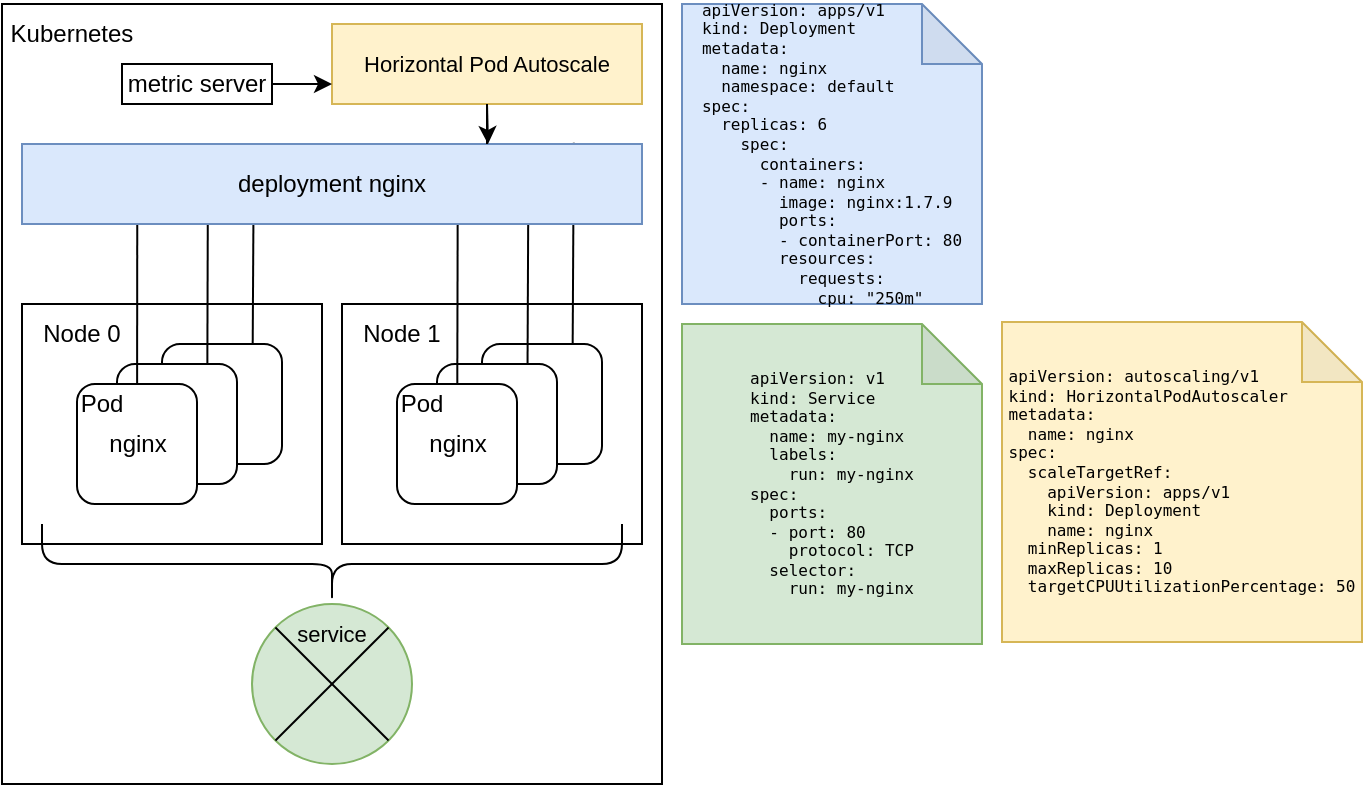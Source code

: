 <mxfile version="15.6.1" type="github">
  <diagram id="hZxWV2g4lv3NsSRAilPI" name="Page-1">
    <mxGraphModel dx="1185" dy="1781" grid="1" gridSize="10" guides="1" tooltips="1" connect="1" arrows="1" fold="1" page="1" pageScale="1" pageWidth="827" pageHeight="1169" math="0" shadow="0">
      <root>
        <mxCell id="0" />
        <mxCell id="1" parent="0" />
        <mxCell id="zXe6irOBKq1R8roTCVw2-76" value="&lt;pre class=&quot;lang-yaml&quot; translate=&quot;no&quot; dir=&quot;ltr&quot; style=&quot;box-sizing: inherit ; margin-top: 0px ; margin-bottom: 0px ; overflow-x: auto ; position: relative ; direction: ltr ; text-align: left&quot;&gt;&lt;code dir=&quot;ltr&quot; style=&quot;box-sizing: inherit ; background: 0px center ; padding: 0px ; word-break: normal ; direction: ltr&quot;&gt;&lt;span class=&quot;kwd&quot; style=&quot;box-sizing: inherit&quot;&gt;apiVersion: &lt;/span&gt;&lt;span class=&quot;pln&quot; style=&quot;box-sizing: inherit&quot;&gt;apps/v1&lt;br style=&quot;box-sizing: inherit&quot;&gt;&lt;/span&gt;&lt;span class=&quot;kwd&quot; style=&quot;box-sizing: inherit&quot;&gt;kind: &lt;/span&gt;&lt;span class=&quot;pln&quot; style=&quot;box-sizing: inherit&quot;&gt;Deployment&lt;br style=&quot;box-sizing: inherit&quot;&gt;&lt;/span&gt;&lt;span class=&quot;kwd&quot; style=&quot;box-sizing: inherit&quot;&gt;metadata:&lt;br style=&quot;box-sizing: inherit&quot;&gt;&lt;/span&gt;&lt;span class=&quot;pln&quot; style=&quot;box-sizing: inherit&quot;&gt;&amp;nbsp; &lt;/span&gt;&lt;span class=&quot;kwd&quot; style=&quot;box-sizing: inherit&quot;&gt;name: &lt;/span&gt;&lt;span class=&quot;pln&quot; style=&quot;box-sizing: inherit&quot;&gt;nginx&lt;br style=&quot;box-sizing: inherit&quot;&gt;&amp;nbsp; &lt;/span&gt;&lt;span class=&quot;kwd&quot; style=&quot;box-sizing: inherit&quot;&gt;namespace: &lt;/span&gt;&lt;span class=&quot;pln&quot; style=&quot;box-sizing: inherit&quot;&gt;default&lt;br style=&quot;box-sizing: inherit&quot;&gt;&lt;/span&gt;&lt;span class=&quot;kwd&quot; style=&quot;box-sizing: inherit&quot;&gt;spec:&lt;br style=&quot;box-sizing: inherit&quot;&gt;&lt;/span&gt;&lt;span class=&quot;pln&quot; style=&quot;box-sizing: inherit&quot;&gt;&amp;nbsp; &lt;/span&gt;&lt;span class=&quot;kwd&quot; style=&quot;box-sizing: inherit&quot;&gt;replicas: 6&lt;/span&gt;&lt;span class=&quot;pln&quot; style=&quot;box-sizing: inherit&quot;&gt;&lt;br style=&quot;box-sizing: inherit&quot;&gt;&amp;nbsp; &amp;nbsp; &lt;/span&gt;&lt;span class=&quot;kwd&quot; style=&quot;box-sizing: inherit&quot;&gt;spec:&lt;br style=&quot;box-sizing: inherit&quot;&gt;&lt;/span&gt;&lt;span class=&quot;pln&quot; style=&quot;box-sizing: inherit&quot;&gt;&amp;nbsp; &amp;nbsp; &amp;nbsp; &lt;/span&gt;&lt;span class=&quot;kwd&quot; style=&quot;box-sizing: inherit&quot;&gt;containers:&lt;br style=&quot;box-sizing: inherit&quot;&gt;&lt;/span&gt;&lt;span class=&quot;pln&quot; style=&quot;box-sizing: inherit&quot;&gt;&amp;nbsp; &amp;nbsp; &amp;nbsp; &lt;/span&gt;&lt;span class=&quot;pun&quot; style=&quot;box-sizing: inherit&quot;&gt;-&lt;/span&gt;&lt;span class=&quot;pln&quot; style=&quot;box-sizing: inherit&quot;&gt; &lt;/span&gt;&lt;span class=&quot;kwd&quot; style=&quot;box-sizing: inherit&quot;&gt;name: &lt;/span&gt;&lt;span class=&quot;pln&quot; style=&quot;box-sizing: inherit&quot;&gt;nginx&lt;br style=&quot;box-sizing: inherit&quot;&gt;&amp;nbsp; &amp;nbsp; &amp;nbsp; &amp;nbsp; &lt;/span&gt;&lt;span class=&quot;kwd&quot; style=&quot;box-sizing: inherit&quot;&gt;image: &lt;/span&gt;&lt;span class=&quot;pln&quot; style=&quot;box-sizing: inherit&quot;&gt;nginx&lt;/span&gt;&lt;span class=&quot;pun&quot; style=&quot;box-sizing: inherit&quot;&gt;:&lt;/span&gt;&lt;span class=&quot;pln&quot; style=&quot;box-sizing: inherit&quot;&gt;1.7.9&lt;br style=&quot;box-sizing: inherit&quot;&gt;&amp;nbsp; &amp;nbsp; &amp;nbsp; &amp;nbsp; &lt;/span&gt;&lt;span class=&quot;kwd&quot; style=&quot;box-sizing: inherit&quot;&gt;ports:&lt;br style=&quot;box-sizing: inherit&quot;&gt;&lt;/span&gt;&lt;span class=&quot;pln&quot; style=&quot;box-sizing: inherit&quot;&gt;&amp;nbsp; &amp;nbsp; &amp;nbsp; &amp;nbsp; &lt;/span&gt;&lt;span class=&quot;pun&quot; style=&quot;box-sizing: inherit&quot;&gt;-&lt;/span&gt;&lt;span class=&quot;pln&quot; style=&quot;box-sizing: inherit&quot;&gt; &lt;/span&gt;&lt;span class=&quot;kwd&quot; style=&quot;box-sizing: inherit&quot;&gt;containerPort: &lt;/span&gt;&lt;span class=&quot;pln&quot; style=&quot;box-sizing: inherit&quot;&gt;80&lt;br style=&quot;box-sizing: inherit&quot;&gt;&amp;nbsp; &amp;nbsp; &amp;nbsp; &amp;nbsp; &lt;/span&gt;&lt;span class=&quot;kwd&quot; style=&quot;box-sizing: inherit&quot;&gt;resources:&lt;/span&gt;&lt;span class=&quot;pln&quot; style=&quot;box-sizing: inherit&quot;&gt;&lt;br style=&quot;box-sizing: inherit&quot;&gt;&amp;nbsp; &amp;nbsp; &amp;nbsp; &amp;nbsp; &amp;nbsp; &lt;/span&gt;&lt;span class=&quot;kwd&quot; style=&quot;box-sizing: inherit&quot;&gt;requests:&lt;br style=&quot;box-sizing: inherit&quot;&gt;&lt;/span&gt;&lt;span class=&quot;pln&quot; style=&quot;box-sizing: inherit&quot;&gt;&amp;nbsp; &amp;nbsp; &amp;nbsp; &amp;nbsp; &amp;nbsp; &amp;nbsp; &lt;/span&gt;&lt;span class=&quot;kwd&quot; style=&quot;box-sizing: inherit&quot;&gt;cpu: &lt;/span&gt;&lt;span class=&quot;str&quot; style=&quot;box-sizing: inherit&quot;&gt;&quot;250m&quot;&lt;/span&gt;&lt;/code&gt;&lt;/pre&gt;" style="shape=note;whiteSpace=wrap;html=1;backgroundOutline=1;darkOpacity=0.05;fontSize=8;fillColor=#dae8fc;strokeColor=#6c8ebf;" vertex="1" parent="1">
          <mxGeometry x="440" y="-40" width="150" height="150" as="geometry" />
        </mxCell>
        <mxCell id="zXe6irOBKq1R8roTCVw2-82" value="&lt;pre class=&quot;lang-yaml&quot; translate=&quot;no&quot; dir=&quot;ltr&quot; style=&quot;box-sizing: inherit ; margin-top: 0px ; margin-bottom: 0px ; overflow-x: auto ; position: relative ; direction: ltr ; text-align: left&quot;&gt;apiVersion: v1&lt;br/&gt;kind: Service&lt;br/&gt;metadata:&lt;br/&gt;  name: my-nginx&lt;br/&gt;  labels:&lt;br/&gt;    run: my-nginx&lt;br/&gt;spec:&lt;br/&gt;  ports:&lt;br/&gt;  - port: 80&lt;br/&gt;    protocol: TCP&lt;br/&gt;  selector:&lt;br/&gt;    run: my-nginx&lt;br&gt;&lt;/pre&gt;" style="shape=note;whiteSpace=wrap;html=1;backgroundOutline=1;darkOpacity=0.05;fontSize=8;fillColor=#d5e8d4;strokeColor=#82b366;" vertex="1" parent="1">
          <mxGeometry x="440" y="120" width="150" height="160" as="geometry" />
        </mxCell>
        <mxCell id="zXe6irOBKq1R8roTCVw2-85" value="&lt;pre class=&quot;lang-yaml&quot; translate=&quot;no&quot; dir=&quot;ltr&quot; style=&quot;box-sizing: inherit ; margin-top: 0px ; margin-bottom: 0px ; overflow-x: auto ; position: relative ; direction: ltr ; text-align: left&quot;&gt;apiVersion: autoscaling/v1&lt;br/&gt;kind: HorizontalPodAutoscaler&lt;br/&gt;metadata:&lt;br/&gt;  name: nginx&lt;br/&gt;spec:&lt;br/&gt;  scaleTargetRef:&lt;br/&gt;    apiVersion: apps/v1&lt;br/&gt;    kind: Deployment&lt;br/&gt;    name: nginx&lt;br/&gt;  minReplicas: 1&lt;br/&gt;  maxReplicas: 10&lt;br/&gt;  targetCPUUtilizationPercentage: 50&lt;br&gt;&lt;/pre&gt;" style="shape=note;whiteSpace=wrap;html=1;backgroundOutline=1;darkOpacity=0.05;fontSize=8;fillColor=#fff2cc;strokeColor=#d6b656;" vertex="1" parent="1">
          <mxGeometry x="600" y="119" width="180" height="160" as="geometry" />
        </mxCell>
        <mxCell id="zXe6irOBKq1R8roTCVw2-2" value="" style="rounded=0;whiteSpace=wrap;html=1;" vertex="1" parent="1">
          <mxGeometry x="100" y="-40" width="330" height="390" as="geometry" />
        </mxCell>
        <mxCell id="zXe6irOBKq1R8roTCVw2-3" value="" style="rounded=0;whiteSpace=wrap;html=1;" vertex="1" parent="1">
          <mxGeometry x="110" y="110" width="150" height="120" as="geometry" />
        </mxCell>
        <mxCell id="zXe6irOBKq1R8roTCVw2-4" value="" style="rounded=0;whiteSpace=wrap;html=1;" vertex="1" parent="1">
          <mxGeometry x="270" y="110" width="150" height="120" as="geometry" />
        </mxCell>
        <mxCell id="zXe6irOBKq1R8roTCVw2-6" value="Node 0" style="text;html=1;strokeColor=none;fillColor=none;align=center;verticalAlign=middle;whiteSpace=wrap;rounded=0;" vertex="1" parent="1">
          <mxGeometry x="110" y="110" width="60" height="30" as="geometry" />
        </mxCell>
        <mxCell id="zXe6irOBKq1R8roTCVw2-7" value="Node 1" style="text;html=1;strokeColor=none;fillColor=none;align=center;verticalAlign=middle;whiteSpace=wrap;rounded=0;" vertex="1" parent="1">
          <mxGeometry x="270" y="110" width="60" height="30" as="geometry" />
        </mxCell>
        <mxCell id="zXe6irOBKq1R8roTCVw2-50" style="edgeStyle=none;rounded=0;orthogonalLoop=1;jettySize=auto;html=1;exitX=0.75;exitY=1;exitDx=0;exitDy=0;endArrow=none;endFill=0;strokeWidth=1;entryX=0.374;entryY=-0.013;entryDx=0;entryDy=0;entryPerimeter=0;" edge="1" parent="1" source="zXe6irOBKq1R8roTCVw2-10" target="zXe6irOBKq1R8roTCVw2-22">
          <mxGeometry relative="1" as="geometry">
            <mxPoint x="218" y="240" as="targetPoint" />
          </mxGeometry>
        </mxCell>
        <mxCell id="zXe6irOBKq1R8roTCVw2-10" value="" style="rounded=1;whiteSpace=wrap;html=1;" vertex="1" parent="1">
          <mxGeometry x="180" y="130" width="60" height="60" as="geometry" />
        </mxCell>
        <mxCell id="zXe6irOBKq1R8roTCVw2-49" style="edgeStyle=none;rounded=0;orthogonalLoop=1;jettySize=auto;html=1;exitX=0.75;exitY=1;exitDx=0;exitDy=0;entryX=0.3;entryY=0.011;entryDx=0;entryDy=0;entryPerimeter=0;endArrow=none;endFill=0;strokeWidth=1;" edge="1" parent="1" source="zXe6irOBKq1R8roTCVw2-11" target="zXe6irOBKq1R8roTCVw2-22">
          <mxGeometry relative="1" as="geometry" />
        </mxCell>
        <mxCell id="zXe6irOBKq1R8roTCVw2-11" value="" style="rounded=1;whiteSpace=wrap;html=1;" vertex="1" parent="1">
          <mxGeometry x="157.5" y="140" width="60" height="60" as="geometry" />
        </mxCell>
        <mxCell id="zXe6irOBKq1R8roTCVw2-48" style="edgeStyle=none;rounded=0;orthogonalLoop=1;jettySize=auto;html=1;exitX=0.5;exitY=1;exitDx=0;exitDy=0;entryX=0.186;entryY=0.02;entryDx=0;entryDy=0;entryPerimeter=0;endArrow=none;endFill=0;strokeWidth=1;" edge="1" parent="1" source="zXe6irOBKq1R8roTCVw2-12" target="zXe6irOBKq1R8roTCVw2-22">
          <mxGeometry relative="1" as="geometry" />
        </mxCell>
        <mxCell id="zXe6irOBKq1R8roTCVw2-12" value="nginx" style="rounded=1;whiteSpace=wrap;html=1;" vertex="1" parent="1">
          <mxGeometry x="137.5" y="150" width="60" height="60" as="geometry" />
        </mxCell>
        <mxCell id="zXe6irOBKq1R8roTCVw2-53" style="edgeStyle=none;rounded=0;orthogonalLoop=1;jettySize=auto;html=1;exitX=0.75;exitY=1;exitDx=0;exitDy=0;entryX=0.89;entryY=-0.016;entryDx=0;entryDy=0;entryPerimeter=0;endArrow=none;endFill=0;strokeWidth=1;" edge="1" parent="1" source="zXe6irOBKq1R8roTCVw2-13" target="zXe6irOBKq1R8roTCVw2-22">
          <mxGeometry relative="1" as="geometry" />
        </mxCell>
        <mxCell id="zXe6irOBKq1R8roTCVw2-13" value="" style="rounded=1;whiteSpace=wrap;html=1;" vertex="1" parent="1">
          <mxGeometry x="340" y="130" width="60" height="60" as="geometry" />
        </mxCell>
        <mxCell id="zXe6irOBKq1R8roTCVw2-52" style="edgeStyle=none;rounded=0;orthogonalLoop=1;jettySize=auto;html=1;exitX=0.75;exitY=1;exitDx=0;exitDy=0;entryX=0.817;entryY=-0.003;entryDx=0;entryDy=0;entryPerimeter=0;endArrow=none;endFill=0;strokeWidth=1;" edge="1" parent="1" source="zXe6irOBKq1R8roTCVw2-14" target="zXe6irOBKq1R8roTCVw2-22">
          <mxGeometry relative="1" as="geometry" />
        </mxCell>
        <mxCell id="zXe6irOBKq1R8roTCVw2-14" value="" style="rounded=1;whiteSpace=wrap;html=1;" vertex="1" parent="1">
          <mxGeometry x="317.5" y="140" width="60" height="60" as="geometry" />
        </mxCell>
        <mxCell id="zXe6irOBKq1R8roTCVw2-51" style="edgeStyle=none;rounded=0;orthogonalLoop=1;jettySize=auto;html=1;exitX=0.5;exitY=1;exitDx=0;exitDy=0;entryX=0.703;entryY=0.004;entryDx=0;entryDy=0;entryPerimeter=0;endArrow=none;endFill=0;strokeWidth=1;" edge="1" parent="1" source="zXe6irOBKq1R8roTCVw2-15" target="zXe6irOBKq1R8roTCVw2-22">
          <mxGeometry relative="1" as="geometry" />
        </mxCell>
        <mxCell id="zXe6irOBKq1R8roTCVw2-15" value="nginx" style="rounded=1;whiteSpace=wrap;html=1;" vertex="1" parent="1">
          <mxGeometry x="297.5" y="150" width="60" height="60" as="geometry" />
        </mxCell>
        <mxCell id="zXe6irOBKq1R8roTCVw2-19" value="Pod" style="text;html=1;strokeColor=none;fillColor=none;align=center;verticalAlign=middle;whiteSpace=wrap;rounded=0;" vertex="1" parent="1">
          <mxGeometry x="120" y="145" width="60" height="30" as="geometry" />
        </mxCell>
        <mxCell id="zXe6irOBKq1R8roTCVw2-20" value="Pod" style="text;html=1;strokeColor=none;fillColor=none;align=center;verticalAlign=middle;whiteSpace=wrap;rounded=0;" vertex="1" parent="1">
          <mxGeometry x="280" y="145" width="60" height="30" as="geometry" />
        </mxCell>
        <mxCell id="zXe6irOBKq1R8roTCVw2-22" value="deployment nginx" style="rounded=0;whiteSpace=wrap;html=1;fillColor=#dae8fc;strokeColor=#6c8ebf;" vertex="1" parent="1">
          <mxGeometry x="110" y="30" width="310" height="40" as="geometry" />
        </mxCell>
        <mxCell id="zXe6irOBKq1R8roTCVw2-54" style="edgeStyle=none;rounded=0;orthogonalLoop=1;jettySize=auto;html=1;exitX=0.5;exitY=1;exitDx=0;exitDy=0;endArrow=none;endFill=0;strokeWidth=1;" edge="1" parent="1" source="zXe6irOBKq1R8roTCVw2-2" target="zXe6irOBKq1R8roTCVw2-2">
          <mxGeometry relative="1" as="geometry" />
        </mxCell>
        <mxCell id="zXe6irOBKq1R8roTCVw2-57" value="Kubernetes" style="text;html=1;strokeColor=none;fillColor=none;align=center;verticalAlign=middle;whiteSpace=wrap;rounded=0;" vertex="1" parent="1">
          <mxGeometry x="100" y="-40" width="70" height="30" as="geometry" />
        </mxCell>
        <mxCell id="zXe6irOBKq1R8roTCVw2-58" value="" style="ellipse;whiteSpace=wrap;html=1;aspect=fixed;fillColor=#d5e8d4;strokeColor=#82b366;" vertex="1" parent="1">
          <mxGeometry x="225" y="260" width="80" height="80" as="geometry" />
        </mxCell>
        <mxCell id="zXe6irOBKq1R8roTCVw2-59" style="edgeStyle=none;rounded=0;orthogonalLoop=1;jettySize=auto;html=1;exitX=0;exitY=0;exitDx=0;exitDy=0;entryX=1;entryY=1;entryDx=0;entryDy=0;endArrow=none;endFill=0;strokeWidth=1;" edge="1" parent="1" source="zXe6irOBKq1R8roTCVw2-58" target="zXe6irOBKq1R8roTCVw2-58">
          <mxGeometry relative="1" as="geometry" />
        </mxCell>
        <mxCell id="zXe6irOBKq1R8roTCVw2-60" style="edgeStyle=none;rounded=0;orthogonalLoop=1;jettySize=auto;html=1;exitX=1;exitY=0;exitDx=0;exitDy=0;entryX=0;entryY=1;entryDx=0;entryDy=0;endArrow=none;endFill=0;strokeWidth=1;" edge="1" parent="1" source="zXe6irOBKq1R8roTCVw2-58" target="zXe6irOBKq1R8roTCVw2-58">
          <mxGeometry relative="1" as="geometry" />
        </mxCell>
        <mxCell id="zXe6irOBKq1R8roTCVw2-61" value="&lt;font style=&quot;font-size: 11px&quot;&gt;service&lt;/font&gt;" style="text;html=1;strokeColor=none;fillColor=none;align=center;verticalAlign=middle;whiteSpace=wrap;rounded=0;" vertex="1" parent="1">
          <mxGeometry x="235" y="260" width="60" height="30" as="geometry" />
        </mxCell>
        <mxCell id="zXe6irOBKq1R8roTCVw2-64" value="" style="shape=curlyBracket;whiteSpace=wrap;html=1;rounded=1;flipH=1;fontSize=11;direction=north;" vertex="1" parent="1">
          <mxGeometry x="120" y="220" width="290" height="40" as="geometry" />
        </mxCell>
        <mxCell id="zXe6irOBKq1R8roTCVw2-66" style="edgeStyle=none;rounded=0;orthogonalLoop=1;jettySize=auto;html=1;exitX=0.5;exitY=1;exitDx=0;exitDy=0;entryX=0.75;entryY=0;entryDx=0;entryDy=0;fontSize=11;endArrow=none;endFill=0;strokeWidth=1;" edge="1" parent="1" source="zXe6irOBKq1R8roTCVw2-65" target="zXe6irOBKq1R8roTCVw2-22">
          <mxGeometry relative="1" as="geometry" />
        </mxCell>
        <mxCell id="zXe6irOBKq1R8roTCVw2-65" value="Horizontal Pod Autoscale" style="rounded=0;whiteSpace=wrap;html=1;fontSize=11;fillColor=#fff2cc;strokeColor=#d6b656;" vertex="1" parent="1">
          <mxGeometry x="265" y="-30" width="155" height="40" as="geometry" />
        </mxCell>
        <mxCell id="zXe6irOBKq1R8roTCVw2-68" value="" style="endArrow=classic;html=1;rounded=0;fontSize=11;strokeWidth=1;exitX=0.5;exitY=1;exitDx=0;exitDy=0;" edge="1" parent="1" source="zXe6irOBKq1R8roTCVw2-65">
          <mxGeometry width="50" height="50" relative="1" as="geometry">
            <mxPoint x="340" y="240" as="sourcePoint" />
            <mxPoint x="343" y="30" as="targetPoint" />
          </mxGeometry>
        </mxCell>
        <mxCell id="zXe6irOBKq1R8roTCVw2-80" value="&lt;font style=&quot;font-size: 12px&quot;&gt;metric server&lt;/font&gt;" style="rounded=0;whiteSpace=wrap;html=1;fontSize=8;fillColor=none;" vertex="1" parent="1">
          <mxGeometry x="160" y="-10" width="75" height="20" as="geometry" />
        </mxCell>
        <mxCell id="zXe6irOBKq1R8roTCVw2-81" value="" style="endArrow=classic;html=1;rounded=0;fontSize=12;strokeWidth=1;exitX=1;exitY=0.5;exitDx=0;exitDy=0;entryX=0;entryY=0.75;entryDx=0;entryDy=0;" edge="1" parent="1" source="zXe6irOBKq1R8roTCVw2-80" target="zXe6irOBKq1R8roTCVw2-65">
          <mxGeometry width="50" height="50" relative="1" as="geometry">
            <mxPoint y="80" as="sourcePoint" />
            <mxPoint x="50" y="30" as="targetPoint" />
          </mxGeometry>
        </mxCell>
      </root>
    </mxGraphModel>
  </diagram>
</mxfile>
